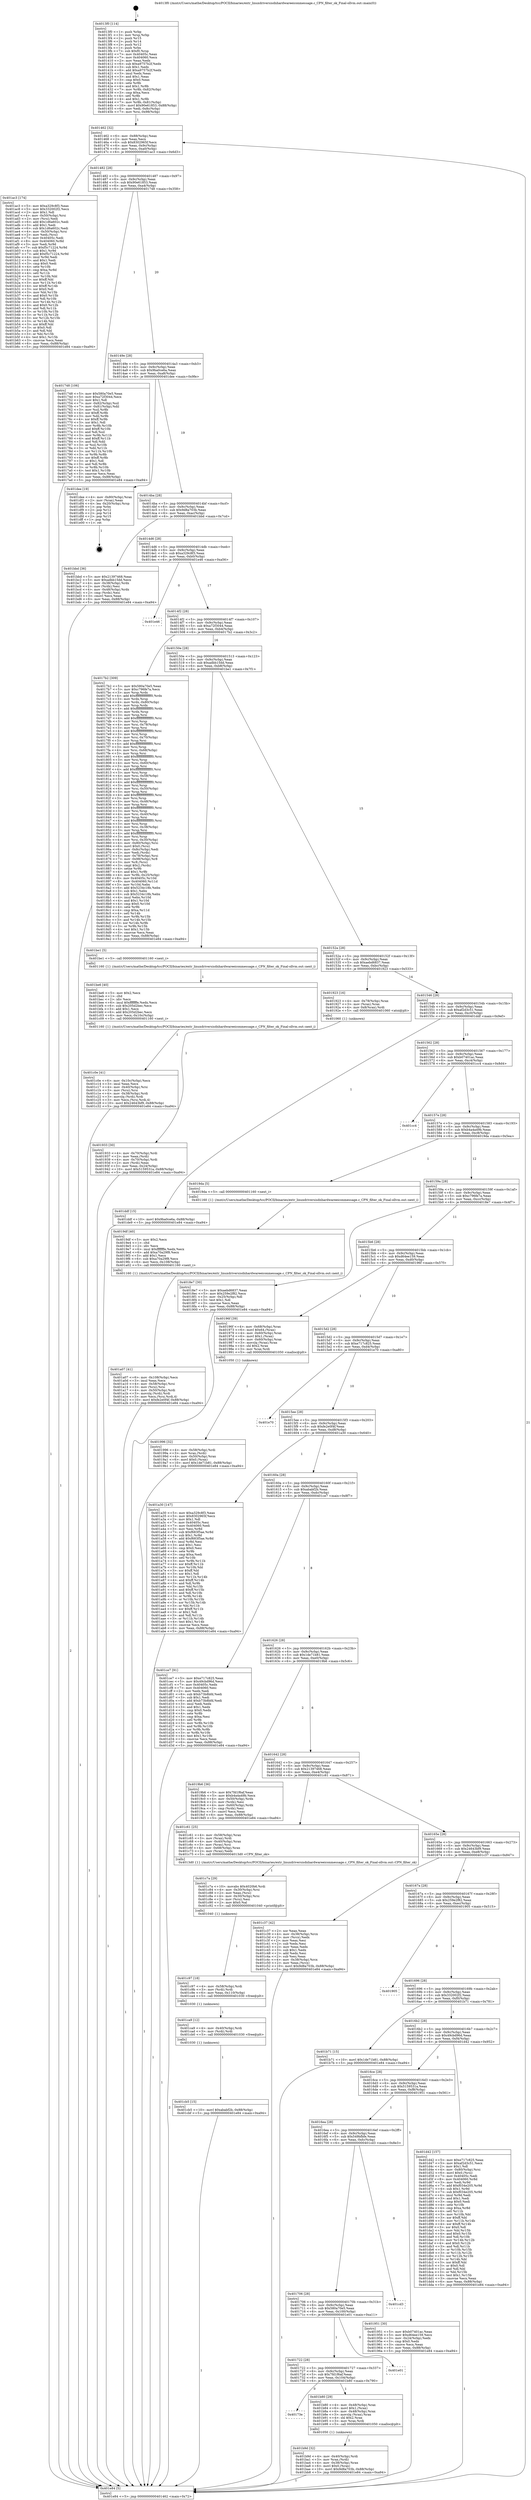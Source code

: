 digraph "0x4013f0" {
  label = "0x4013f0 (/mnt/c/Users/mathe/Desktop/tcc/POCII/binaries/extr_linuxdriversisdnhardwareeiconmessage.c_CPN_filter_ok_Final-ollvm.out::main(0))"
  labelloc = "t"
  node[shape=record]

  Entry [label="",width=0.3,height=0.3,shape=circle,fillcolor=black,style=filled]
  "0x401462" [label="{
     0x401462 [32]\l
     | [instrs]\l
     &nbsp;&nbsp;0x401462 \<+6\>: mov -0x88(%rbp),%eax\l
     &nbsp;&nbsp;0x401468 \<+2\>: mov %eax,%ecx\l
     &nbsp;&nbsp;0x40146a \<+6\>: sub $0x8302965f,%ecx\l
     &nbsp;&nbsp;0x401470 \<+6\>: mov %eax,-0x9c(%rbp)\l
     &nbsp;&nbsp;0x401476 \<+6\>: mov %ecx,-0xa0(%rbp)\l
     &nbsp;&nbsp;0x40147c \<+6\>: je 0000000000401ac3 \<main+0x6d3\>\l
  }"]
  "0x401ac3" [label="{
     0x401ac3 [174]\l
     | [instrs]\l
     &nbsp;&nbsp;0x401ac3 \<+5\>: mov $0xa329c8f3,%eax\l
     &nbsp;&nbsp;0x401ac8 \<+5\>: mov $0x332002f2,%ecx\l
     &nbsp;&nbsp;0x401acd \<+2\>: mov $0x1,%dl\l
     &nbsp;&nbsp;0x401acf \<+4\>: mov -0x50(%rbp),%rsi\l
     &nbsp;&nbsp;0x401ad3 \<+2\>: mov (%rsi),%edi\l
     &nbsp;&nbsp;0x401ad5 \<+6\>: add $0x1d6a602c,%edi\l
     &nbsp;&nbsp;0x401adb \<+3\>: add $0x1,%edi\l
     &nbsp;&nbsp;0x401ade \<+6\>: sub $0x1d6a602c,%edi\l
     &nbsp;&nbsp;0x401ae4 \<+4\>: mov -0x50(%rbp),%rsi\l
     &nbsp;&nbsp;0x401ae8 \<+2\>: mov %edi,(%rsi)\l
     &nbsp;&nbsp;0x401aea \<+7\>: mov 0x40405c,%edi\l
     &nbsp;&nbsp;0x401af1 \<+8\>: mov 0x404060,%r8d\l
     &nbsp;&nbsp;0x401af9 \<+3\>: mov %edi,%r9d\l
     &nbsp;&nbsp;0x401afc \<+7\>: sub $0xf5c71224,%r9d\l
     &nbsp;&nbsp;0x401b03 \<+4\>: sub $0x1,%r9d\l
     &nbsp;&nbsp;0x401b07 \<+7\>: add $0xf5c71224,%r9d\l
     &nbsp;&nbsp;0x401b0e \<+4\>: imul %r9d,%edi\l
     &nbsp;&nbsp;0x401b12 \<+3\>: and $0x1,%edi\l
     &nbsp;&nbsp;0x401b15 \<+3\>: cmp $0x0,%edi\l
     &nbsp;&nbsp;0x401b18 \<+4\>: sete %r10b\l
     &nbsp;&nbsp;0x401b1c \<+4\>: cmp $0xa,%r8d\l
     &nbsp;&nbsp;0x401b20 \<+4\>: setl %r11b\l
     &nbsp;&nbsp;0x401b24 \<+3\>: mov %r10b,%bl\l
     &nbsp;&nbsp;0x401b27 \<+3\>: xor $0xff,%bl\l
     &nbsp;&nbsp;0x401b2a \<+3\>: mov %r11b,%r14b\l
     &nbsp;&nbsp;0x401b2d \<+4\>: xor $0xff,%r14b\l
     &nbsp;&nbsp;0x401b31 \<+3\>: xor $0x0,%dl\l
     &nbsp;&nbsp;0x401b34 \<+3\>: mov %bl,%r15b\l
     &nbsp;&nbsp;0x401b37 \<+4\>: and $0x0,%r15b\l
     &nbsp;&nbsp;0x401b3b \<+3\>: and %dl,%r10b\l
     &nbsp;&nbsp;0x401b3e \<+3\>: mov %r14b,%r12b\l
     &nbsp;&nbsp;0x401b41 \<+4\>: and $0x0,%r12b\l
     &nbsp;&nbsp;0x401b45 \<+3\>: and %dl,%r11b\l
     &nbsp;&nbsp;0x401b48 \<+3\>: or %r10b,%r15b\l
     &nbsp;&nbsp;0x401b4b \<+3\>: or %r11b,%r12b\l
     &nbsp;&nbsp;0x401b4e \<+3\>: xor %r12b,%r15b\l
     &nbsp;&nbsp;0x401b51 \<+3\>: or %r14b,%bl\l
     &nbsp;&nbsp;0x401b54 \<+3\>: xor $0xff,%bl\l
     &nbsp;&nbsp;0x401b57 \<+3\>: or $0x0,%dl\l
     &nbsp;&nbsp;0x401b5a \<+2\>: and %dl,%bl\l
     &nbsp;&nbsp;0x401b5c \<+3\>: or %bl,%r15b\l
     &nbsp;&nbsp;0x401b5f \<+4\>: test $0x1,%r15b\l
     &nbsp;&nbsp;0x401b63 \<+3\>: cmovne %ecx,%eax\l
     &nbsp;&nbsp;0x401b66 \<+6\>: mov %eax,-0x88(%rbp)\l
     &nbsp;&nbsp;0x401b6c \<+5\>: jmp 0000000000401e84 \<main+0xa94\>\l
  }"]
  "0x401482" [label="{
     0x401482 [28]\l
     | [instrs]\l
     &nbsp;&nbsp;0x401482 \<+5\>: jmp 0000000000401487 \<main+0x97\>\l
     &nbsp;&nbsp;0x401487 \<+6\>: mov -0x9c(%rbp),%eax\l
     &nbsp;&nbsp;0x40148d \<+5\>: sub $0x90e61853,%eax\l
     &nbsp;&nbsp;0x401492 \<+6\>: mov %eax,-0xa4(%rbp)\l
     &nbsp;&nbsp;0x401498 \<+6\>: je 0000000000401748 \<main+0x358\>\l
  }"]
  Exit [label="",width=0.3,height=0.3,shape=circle,fillcolor=black,style=filled,peripheries=2]
  "0x401748" [label="{
     0x401748 [106]\l
     | [instrs]\l
     &nbsp;&nbsp;0x401748 \<+5\>: mov $0x580a70e5,%eax\l
     &nbsp;&nbsp;0x40174d \<+5\>: mov $0xa72f3044,%ecx\l
     &nbsp;&nbsp;0x401752 \<+2\>: mov $0x1,%dl\l
     &nbsp;&nbsp;0x401754 \<+7\>: mov -0x82(%rbp),%sil\l
     &nbsp;&nbsp;0x40175b \<+7\>: mov -0x81(%rbp),%dil\l
     &nbsp;&nbsp;0x401762 \<+3\>: mov %sil,%r8b\l
     &nbsp;&nbsp;0x401765 \<+4\>: xor $0xff,%r8b\l
     &nbsp;&nbsp;0x401769 \<+3\>: mov %dil,%r9b\l
     &nbsp;&nbsp;0x40176c \<+4\>: xor $0xff,%r9b\l
     &nbsp;&nbsp;0x401770 \<+3\>: xor $0x1,%dl\l
     &nbsp;&nbsp;0x401773 \<+3\>: mov %r8b,%r10b\l
     &nbsp;&nbsp;0x401776 \<+4\>: and $0xff,%r10b\l
     &nbsp;&nbsp;0x40177a \<+3\>: and %dl,%sil\l
     &nbsp;&nbsp;0x40177d \<+3\>: mov %r9b,%r11b\l
     &nbsp;&nbsp;0x401780 \<+4\>: and $0xff,%r11b\l
     &nbsp;&nbsp;0x401784 \<+3\>: and %dl,%dil\l
     &nbsp;&nbsp;0x401787 \<+3\>: or %sil,%r10b\l
     &nbsp;&nbsp;0x40178a \<+3\>: or %dil,%r11b\l
     &nbsp;&nbsp;0x40178d \<+3\>: xor %r11b,%r10b\l
     &nbsp;&nbsp;0x401790 \<+3\>: or %r9b,%r8b\l
     &nbsp;&nbsp;0x401793 \<+4\>: xor $0xff,%r8b\l
     &nbsp;&nbsp;0x401797 \<+3\>: or $0x1,%dl\l
     &nbsp;&nbsp;0x40179a \<+3\>: and %dl,%r8b\l
     &nbsp;&nbsp;0x40179d \<+3\>: or %r8b,%r10b\l
     &nbsp;&nbsp;0x4017a0 \<+4\>: test $0x1,%r10b\l
     &nbsp;&nbsp;0x4017a4 \<+3\>: cmovne %ecx,%eax\l
     &nbsp;&nbsp;0x4017a7 \<+6\>: mov %eax,-0x88(%rbp)\l
     &nbsp;&nbsp;0x4017ad \<+5\>: jmp 0000000000401e84 \<main+0xa94\>\l
  }"]
  "0x40149e" [label="{
     0x40149e [28]\l
     | [instrs]\l
     &nbsp;&nbsp;0x40149e \<+5\>: jmp 00000000004014a3 \<main+0xb3\>\l
     &nbsp;&nbsp;0x4014a3 \<+6\>: mov -0x9c(%rbp),%eax\l
     &nbsp;&nbsp;0x4014a9 \<+5\>: sub $0x9ba0ce6a,%eax\l
     &nbsp;&nbsp;0x4014ae \<+6\>: mov %eax,-0xa8(%rbp)\l
     &nbsp;&nbsp;0x4014b4 \<+6\>: je 0000000000401dee \<main+0x9fe\>\l
  }"]
  "0x401e84" [label="{
     0x401e84 [5]\l
     | [instrs]\l
     &nbsp;&nbsp;0x401e84 \<+5\>: jmp 0000000000401462 \<main+0x72\>\l
  }"]
  "0x4013f0" [label="{
     0x4013f0 [114]\l
     | [instrs]\l
     &nbsp;&nbsp;0x4013f0 \<+1\>: push %rbp\l
     &nbsp;&nbsp;0x4013f1 \<+3\>: mov %rsp,%rbp\l
     &nbsp;&nbsp;0x4013f4 \<+2\>: push %r15\l
     &nbsp;&nbsp;0x4013f6 \<+2\>: push %r14\l
     &nbsp;&nbsp;0x4013f8 \<+2\>: push %r12\l
     &nbsp;&nbsp;0x4013fa \<+1\>: push %rbx\l
     &nbsp;&nbsp;0x4013fb \<+7\>: sub $0xf0,%rsp\l
     &nbsp;&nbsp;0x401402 \<+7\>: mov 0x40405c,%eax\l
     &nbsp;&nbsp;0x401409 \<+7\>: mov 0x404060,%ecx\l
     &nbsp;&nbsp;0x401410 \<+2\>: mov %eax,%edx\l
     &nbsp;&nbsp;0x401412 \<+6\>: sub $0xa9757b2f,%edx\l
     &nbsp;&nbsp;0x401418 \<+3\>: sub $0x1,%edx\l
     &nbsp;&nbsp;0x40141b \<+6\>: add $0xa9757b2f,%edx\l
     &nbsp;&nbsp;0x401421 \<+3\>: imul %edx,%eax\l
     &nbsp;&nbsp;0x401424 \<+3\>: and $0x1,%eax\l
     &nbsp;&nbsp;0x401427 \<+3\>: cmp $0x0,%eax\l
     &nbsp;&nbsp;0x40142a \<+4\>: sete %r8b\l
     &nbsp;&nbsp;0x40142e \<+4\>: and $0x1,%r8b\l
     &nbsp;&nbsp;0x401432 \<+7\>: mov %r8b,-0x82(%rbp)\l
     &nbsp;&nbsp;0x401439 \<+3\>: cmp $0xa,%ecx\l
     &nbsp;&nbsp;0x40143c \<+4\>: setl %r8b\l
     &nbsp;&nbsp;0x401440 \<+4\>: and $0x1,%r8b\l
     &nbsp;&nbsp;0x401444 \<+7\>: mov %r8b,-0x81(%rbp)\l
     &nbsp;&nbsp;0x40144b \<+10\>: movl $0x90e61853,-0x88(%rbp)\l
     &nbsp;&nbsp;0x401455 \<+6\>: mov %edi,-0x8c(%rbp)\l
     &nbsp;&nbsp;0x40145b \<+7\>: mov %rsi,-0x98(%rbp)\l
  }"]
  "0x401cb5" [label="{
     0x401cb5 [15]\l
     | [instrs]\l
     &nbsp;&nbsp;0x401cb5 \<+10\>: movl $0xababf2b,-0x88(%rbp)\l
     &nbsp;&nbsp;0x401cbf \<+5\>: jmp 0000000000401e84 \<main+0xa94\>\l
  }"]
  "0x401dee" [label="{
     0x401dee [19]\l
     | [instrs]\l
     &nbsp;&nbsp;0x401dee \<+4\>: mov -0x80(%rbp),%rax\l
     &nbsp;&nbsp;0x401df2 \<+2\>: mov (%rax),%eax\l
     &nbsp;&nbsp;0x401df4 \<+4\>: lea -0x20(%rbp),%rsp\l
     &nbsp;&nbsp;0x401df8 \<+1\>: pop %rbx\l
     &nbsp;&nbsp;0x401df9 \<+2\>: pop %r12\l
     &nbsp;&nbsp;0x401dfb \<+2\>: pop %r14\l
     &nbsp;&nbsp;0x401dfd \<+2\>: pop %r15\l
     &nbsp;&nbsp;0x401dff \<+1\>: pop %rbp\l
     &nbsp;&nbsp;0x401e00 \<+1\>: ret\l
  }"]
  "0x4014ba" [label="{
     0x4014ba [28]\l
     | [instrs]\l
     &nbsp;&nbsp;0x4014ba \<+5\>: jmp 00000000004014bf \<main+0xcf\>\l
     &nbsp;&nbsp;0x4014bf \<+6\>: mov -0x9c(%rbp),%eax\l
     &nbsp;&nbsp;0x4014c5 \<+5\>: sub $0x9d8a703b,%eax\l
     &nbsp;&nbsp;0x4014ca \<+6\>: mov %eax,-0xac(%rbp)\l
     &nbsp;&nbsp;0x4014d0 \<+6\>: je 0000000000401bbd \<main+0x7cd\>\l
  }"]
  "0x401ca9" [label="{
     0x401ca9 [12]\l
     | [instrs]\l
     &nbsp;&nbsp;0x401ca9 \<+4\>: mov -0x40(%rbp),%rdi\l
     &nbsp;&nbsp;0x401cad \<+3\>: mov (%rdi),%rdi\l
     &nbsp;&nbsp;0x401cb0 \<+5\>: call 0000000000401030 \<free@plt\>\l
     | [calls]\l
     &nbsp;&nbsp;0x401030 \{1\} (unknown)\l
  }"]
  "0x401bbd" [label="{
     0x401bbd [36]\l
     | [instrs]\l
     &nbsp;&nbsp;0x401bbd \<+5\>: mov $0x21397468,%eax\l
     &nbsp;&nbsp;0x401bc2 \<+5\>: mov $0xadbb15dd,%ecx\l
     &nbsp;&nbsp;0x401bc7 \<+4\>: mov -0x38(%rbp),%rdx\l
     &nbsp;&nbsp;0x401bcb \<+2\>: mov (%rdx),%esi\l
     &nbsp;&nbsp;0x401bcd \<+4\>: mov -0x48(%rbp),%rdx\l
     &nbsp;&nbsp;0x401bd1 \<+2\>: cmp (%rdx),%esi\l
     &nbsp;&nbsp;0x401bd3 \<+3\>: cmovl %ecx,%eax\l
     &nbsp;&nbsp;0x401bd6 \<+6\>: mov %eax,-0x88(%rbp)\l
     &nbsp;&nbsp;0x401bdc \<+5\>: jmp 0000000000401e84 \<main+0xa94\>\l
  }"]
  "0x4014d6" [label="{
     0x4014d6 [28]\l
     | [instrs]\l
     &nbsp;&nbsp;0x4014d6 \<+5\>: jmp 00000000004014db \<main+0xeb\>\l
     &nbsp;&nbsp;0x4014db \<+6\>: mov -0x9c(%rbp),%eax\l
     &nbsp;&nbsp;0x4014e1 \<+5\>: sub $0xa329c8f3,%eax\l
     &nbsp;&nbsp;0x4014e6 \<+6\>: mov %eax,-0xb0(%rbp)\l
     &nbsp;&nbsp;0x4014ec \<+6\>: je 0000000000401e46 \<main+0xa56\>\l
  }"]
  "0x401c97" [label="{
     0x401c97 [18]\l
     | [instrs]\l
     &nbsp;&nbsp;0x401c97 \<+4\>: mov -0x58(%rbp),%rdi\l
     &nbsp;&nbsp;0x401c9b \<+3\>: mov (%rdi),%rdi\l
     &nbsp;&nbsp;0x401c9e \<+6\>: mov %eax,-0x110(%rbp)\l
     &nbsp;&nbsp;0x401ca4 \<+5\>: call 0000000000401030 \<free@plt\>\l
     | [calls]\l
     &nbsp;&nbsp;0x401030 \{1\} (unknown)\l
  }"]
  "0x401e46" [label="{
     0x401e46\l
  }", style=dashed]
  "0x4014f2" [label="{
     0x4014f2 [28]\l
     | [instrs]\l
     &nbsp;&nbsp;0x4014f2 \<+5\>: jmp 00000000004014f7 \<main+0x107\>\l
     &nbsp;&nbsp;0x4014f7 \<+6\>: mov -0x9c(%rbp),%eax\l
     &nbsp;&nbsp;0x4014fd \<+5\>: sub $0xa72f3044,%eax\l
     &nbsp;&nbsp;0x401502 \<+6\>: mov %eax,-0xb4(%rbp)\l
     &nbsp;&nbsp;0x401508 \<+6\>: je 00000000004017b2 \<main+0x3c2\>\l
  }"]
  "0x401c7a" [label="{
     0x401c7a [29]\l
     | [instrs]\l
     &nbsp;&nbsp;0x401c7a \<+10\>: movabs $0x4020b6,%rdi\l
     &nbsp;&nbsp;0x401c84 \<+4\>: mov -0x30(%rbp),%rsi\l
     &nbsp;&nbsp;0x401c88 \<+2\>: mov %eax,(%rsi)\l
     &nbsp;&nbsp;0x401c8a \<+4\>: mov -0x30(%rbp),%rsi\l
     &nbsp;&nbsp;0x401c8e \<+2\>: mov (%rsi),%esi\l
     &nbsp;&nbsp;0x401c90 \<+2\>: mov $0x0,%al\l
     &nbsp;&nbsp;0x401c92 \<+5\>: call 0000000000401040 \<printf@plt\>\l
     | [calls]\l
     &nbsp;&nbsp;0x401040 \{1\} (unknown)\l
  }"]
  "0x4017b2" [label="{
     0x4017b2 [309]\l
     | [instrs]\l
     &nbsp;&nbsp;0x4017b2 \<+5\>: mov $0x580a70e5,%eax\l
     &nbsp;&nbsp;0x4017b7 \<+5\>: mov $0xc796fe7a,%ecx\l
     &nbsp;&nbsp;0x4017bc \<+3\>: mov %rsp,%rdx\l
     &nbsp;&nbsp;0x4017bf \<+4\>: add $0xfffffffffffffff0,%rdx\l
     &nbsp;&nbsp;0x4017c3 \<+3\>: mov %rdx,%rsp\l
     &nbsp;&nbsp;0x4017c6 \<+4\>: mov %rdx,-0x80(%rbp)\l
     &nbsp;&nbsp;0x4017ca \<+3\>: mov %rsp,%rdx\l
     &nbsp;&nbsp;0x4017cd \<+4\>: add $0xfffffffffffffff0,%rdx\l
     &nbsp;&nbsp;0x4017d1 \<+3\>: mov %rdx,%rsp\l
     &nbsp;&nbsp;0x4017d4 \<+3\>: mov %rsp,%rsi\l
     &nbsp;&nbsp;0x4017d7 \<+4\>: add $0xfffffffffffffff0,%rsi\l
     &nbsp;&nbsp;0x4017db \<+3\>: mov %rsi,%rsp\l
     &nbsp;&nbsp;0x4017de \<+4\>: mov %rsi,-0x78(%rbp)\l
     &nbsp;&nbsp;0x4017e2 \<+3\>: mov %rsp,%rsi\l
     &nbsp;&nbsp;0x4017e5 \<+4\>: add $0xfffffffffffffff0,%rsi\l
     &nbsp;&nbsp;0x4017e9 \<+3\>: mov %rsi,%rsp\l
     &nbsp;&nbsp;0x4017ec \<+4\>: mov %rsi,-0x70(%rbp)\l
     &nbsp;&nbsp;0x4017f0 \<+3\>: mov %rsp,%rsi\l
     &nbsp;&nbsp;0x4017f3 \<+4\>: add $0xfffffffffffffff0,%rsi\l
     &nbsp;&nbsp;0x4017f7 \<+3\>: mov %rsi,%rsp\l
     &nbsp;&nbsp;0x4017fa \<+4\>: mov %rsi,-0x68(%rbp)\l
     &nbsp;&nbsp;0x4017fe \<+3\>: mov %rsp,%rsi\l
     &nbsp;&nbsp;0x401801 \<+4\>: add $0xfffffffffffffff0,%rsi\l
     &nbsp;&nbsp;0x401805 \<+3\>: mov %rsi,%rsp\l
     &nbsp;&nbsp;0x401808 \<+4\>: mov %rsi,-0x60(%rbp)\l
     &nbsp;&nbsp;0x40180c \<+3\>: mov %rsp,%rsi\l
     &nbsp;&nbsp;0x40180f \<+4\>: add $0xfffffffffffffff0,%rsi\l
     &nbsp;&nbsp;0x401813 \<+3\>: mov %rsi,%rsp\l
     &nbsp;&nbsp;0x401816 \<+4\>: mov %rsi,-0x58(%rbp)\l
     &nbsp;&nbsp;0x40181a \<+3\>: mov %rsp,%rsi\l
     &nbsp;&nbsp;0x40181d \<+4\>: add $0xfffffffffffffff0,%rsi\l
     &nbsp;&nbsp;0x401821 \<+3\>: mov %rsi,%rsp\l
     &nbsp;&nbsp;0x401824 \<+4\>: mov %rsi,-0x50(%rbp)\l
     &nbsp;&nbsp;0x401828 \<+3\>: mov %rsp,%rsi\l
     &nbsp;&nbsp;0x40182b \<+4\>: add $0xfffffffffffffff0,%rsi\l
     &nbsp;&nbsp;0x40182f \<+3\>: mov %rsi,%rsp\l
     &nbsp;&nbsp;0x401832 \<+4\>: mov %rsi,-0x48(%rbp)\l
     &nbsp;&nbsp;0x401836 \<+3\>: mov %rsp,%rsi\l
     &nbsp;&nbsp;0x401839 \<+4\>: add $0xfffffffffffffff0,%rsi\l
     &nbsp;&nbsp;0x40183d \<+3\>: mov %rsi,%rsp\l
     &nbsp;&nbsp;0x401840 \<+4\>: mov %rsi,-0x40(%rbp)\l
     &nbsp;&nbsp;0x401844 \<+3\>: mov %rsp,%rsi\l
     &nbsp;&nbsp;0x401847 \<+4\>: add $0xfffffffffffffff0,%rsi\l
     &nbsp;&nbsp;0x40184b \<+3\>: mov %rsi,%rsp\l
     &nbsp;&nbsp;0x40184e \<+4\>: mov %rsi,-0x38(%rbp)\l
     &nbsp;&nbsp;0x401852 \<+3\>: mov %rsp,%rsi\l
     &nbsp;&nbsp;0x401855 \<+4\>: add $0xfffffffffffffff0,%rsi\l
     &nbsp;&nbsp;0x401859 \<+3\>: mov %rsi,%rsp\l
     &nbsp;&nbsp;0x40185c \<+4\>: mov %rsi,-0x30(%rbp)\l
     &nbsp;&nbsp;0x401860 \<+4\>: mov -0x80(%rbp),%rsi\l
     &nbsp;&nbsp;0x401864 \<+6\>: movl $0x0,(%rsi)\l
     &nbsp;&nbsp;0x40186a \<+6\>: mov -0x8c(%rbp),%edi\l
     &nbsp;&nbsp;0x401870 \<+2\>: mov %edi,(%rdx)\l
     &nbsp;&nbsp;0x401872 \<+4\>: mov -0x78(%rbp),%rsi\l
     &nbsp;&nbsp;0x401876 \<+7\>: mov -0x98(%rbp),%r8\l
     &nbsp;&nbsp;0x40187d \<+3\>: mov %r8,(%rsi)\l
     &nbsp;&nbsp;0x401880 \<+3\>: cmpl $0x2,(%rdx)\l
     &nbsp;&nbsp;0x401883 \<+4\>: setne %r9b\l
     &nbsp;&nbsp;0x401887 \<+4\>: and $0x1,%r9b\l
     &nbsp;&nbsp;0x40188b \<+4\>: mov %r9b,-0x25(%rbp)\l
     &nbsp;&nbsp;0x40188f \<+8\>: mov 0x40405c,%r10d\l
     &nbsp;&nbsp;0x401897 \<+8\>: mov 0x404060,%r11d\l
     &nbsp;&nbsp;0x40189f \<+3\>: mov %r10d,%ebx\l
     &nbsp;&nbsp;0x4018a2 \<+6\>: add $0x5234c18b,%ebx\l
     &nbsp;&nbsp;0x4018a8 \<+3\>: sub $0x1,%ebx\l
     &nbsp;&nbsp;0x4018ab \<+6\>: sub $0x5234c18b,%ebx\l
     &nbsp;&nbsp;0x4018b1 \<+4\>: imul %ebx,%r10d\l
     &nbsp;&nbsp;0x4018b5 \<+4\>: and $0x1,%r10d\l
     &nbsp;&nbsp;0x4018b9 \<+4\>: cmp $0x0,%r10d\l
     &nbsp;&nbsp;0x4018bd \<+4\>: sete %r9b\l
     &nbsp;&nbsp;0x4018c1 \<+4\>: cmp $0xa,%r11d\l
     &nbsp;&nbsp;0x4018c5 \<+4\>: setl %r14b\l
     &nbsp;&nbsp;0x4018c9 \<+3\>: mov %r9b,%r15b\l
     &nbsp;&nbsp;0x4018cc \<+3\>: and %r14b,%r15b\l
     &nbsp;&nbsp;0x4018cf \<+3\>: xor %r14b,%r9b\l
     &nbsp;&nbsp;0x4018d2 \<+3\>: or %r9b,%r15b\l
     &nbsp;&nbsp;0x4018d5 \<+4\>: test $0x1,%r15b\l
     &nbsp;&nbsp;0x4018d9 \<+3\>: cmovne %ecx,%eax\l
     &nbsp;&nbsp;0x4018dc \<+6\>: mov %eax,-0x88(%rbp)\l
     &nbsp;&nbsp;0x4018e2 \<+5\>: jmp 0000000000401e84 \<main+0xa94\>\l
  }"]
  "0x40150e" [label="{
     0x40150e [28]\l
     | [instrs]\l
     &nbsp;&nbsp;0x40150e \<+5\>: jmp 0000000000401513 \<main+0x123\>\l
     &nbsp;&nbsp;0x401513 \<+6\>: mov -0x9c(%rbp),%eax\l
     &nbsp;&nbsp;0x401519 \<+5\>: sub $0xadbb15dd,%eax\l
     &nbsp;&nbsp;0x40151e \<+6\>: mov %eax,-0xb8(%rbp)\l
     &nbsp;&nbsp;0x401524 \<+6\>: je 0000000000401be1 \<main+0x7f1\>\l
  }"]
  "0x401c0e" [label="{
     0x401c0e [41]\l
     | [instrs]\l
     &nbsp;&nbsp;0x401c0e \<+6\>: mov -0x10c(%rbp),%ecx\l
     &nbsp;&nbsp;0x401c14 \<+3\>: imul %eax,%ecx\l
     &nbsp;&nbsp;0x401c17 \<+4\>: mov -0x40(%rbp),%rsi\l
     &nbsp;&nbsp;0x401c1b \<+3\>: mov (%rsi),%rsi\l
     &nbsp;&nbsp;0x401c1e \<+4\>: mov -0x38(%rbp),%rdi\l
     &nbsp;&nbsp;0x401c22 \<+3\>: movslq (%rdi),%rdi\l
     &nbsp;&nbsp;0x401c25 \<+3\>: mov %ecx,(%rsi,%rdi,4)\l
     &nbsp;&nbsp;0x401c28 \<+10\>: movl $0x24643bf9,-0x88(%rbp)\l
     &nbsp;&nbsp;0x401c32 \<+5\>: jmp 0000000000401e84 \<main+0xa94\>\l
  }"]
  "0x401be6" [label="{
     0x401be6 [40]\l
     | [instrs]\l
     &nbsp;&nbsp;0x401be6 \<+5\>: mov $0x2,%ecx\l
     &nbsp;&nbsp;0x401beb \<+1\>: cltd\l
     &nbsp;&nbsp;0x401bec \<+2\>: idiv %ecx\l
     &nbsp;&nbsp;0x401bee \<+6\>: imul $0xfffffffe,%edx,%ecx\l
     &nbsp;&nbsp;0x401bf4 \<+6\>: sub $0x205d2bec,%ecx\l
     &nbsp;&nbsp;0x401bfa \<+3\>: add $0x1,%ecx\l
     &nbsp;&nbsp;0x401bfd \<+6\>: add $0x205d2bec,%ecx\l
     &nbsp;&nbsp;0x401c03 \<+6\>: mov %ecx,-0x10c(%rbp)\l
     &nbsp;&nbsp;0x401c09 \<+5\>: call 0000000000401160 \<next_i\>\l
     | [calls]\l
     &nbsp;&nbsp;0x401160 \{1\} (/mnt/c/Users/mathe/Desktop/tcc/POCII/binaries/extr_linuxdriversisdnhardwareeiconmessage.c_CPN_filter_ok_Final-ollvm.out::next_i)\l
  }"]
  "0x401be1" [label="{
     0x401be1 [5]\l
     | [instrs]\l
     &nbsp;&nbsp;0x401be1 \<+5\>: call 0000000000401160 \<next_i\>\l
     | [calls]\l
     &nbsp;&nbsp;0x401160 \{1\} (/mnt/c/Users/mathe/Desktop/tcc/POCII/binaries/extr_linuxdriversisdnhardwareeiconmessage.c_CPN_filter_ok_Final-ollvm.out::next_i)\l
  }"]
  "0x40152a" [label="{
     0x40152a [28]\l
     | [instrs]\l
     &nbsp;&nbsp;0x40152a \<+5\>: jmp 000000000040152f \<main+0x13f\>\l
     &nbsp;&nbsp;0x40152f \<+6\>: mov -0x9c(%rbp),%eax\l
     &nbsp;&nbsp;0x401535 \<+5\>: sub $0xaebd6837,%eax\l
     &nbsp;&nbsp;0x40153a \<+6\>: mov %eax,-0xbc(%rbp)\l
     &nbsp;&nbsp;0x401540 \<+6\>: je 0000000000401923 \<main+0x533\>\l
  }"]
  "0x401b9d" [label="{
     0x401b9d [32]\l
     | [instrs]\l
     &nbsp;&nbsp;0x401b9d \<+4\>: mov -0x40(%rbp),%rdi\l
     &nbsp;&nbsp;0x401ba1 \<+3\>: mov %rax,(%rdi)\l
     &nbsp;&nbsp;0x401ba4 \<+4\>: mov -0x38(%rbp),%rax\l
     &nbsp;&nbsp;0x401ba8 \<+6\>: movl $0x0,(%rax)\l
     &nbsp;&nbsp;0x401bae \<+10\>: movl $0x9d8a703b,-0x88(%rbp)\l
     &nbsp;&nbsp;0x401bb8 \<+5\>: jmp 0000000000401e84 \<main+0xa94\>\l
  }"]
  "0x401923" [label="{
     0x401923 [16]\l
     | [instrs]\l
     &nbsp;&nbsp;0x401923 \<+4\>: mov -0x78(%rbp),%rax\l
     &nbsp;&nbsp;0x401927 \<+3\>: mov (%rax),%rax\l
     &nbsp;&nbsp;0x40192a \<+4\>: mov 0x8(%rax),%rdi\l
     &nbsp;&nbsp;0x40192e \<+5\>: call 0000000000401060 \<atoi@plt\>\l
     | [calls]\l
     &nbsp;&nbsp;0x401060 \{1\} (unknown)\l
  }"]
  "0x401546" [label="{
     0x401546 [28]\l
     | [instrs]\l
     &nbsp;&nbsp;0x401546 \<+5\>: jmp 000000000040154b \<main+0x15b\>\l
     &nbsp;&nbsp;0x40154b \<+6\>: mov -0x9c(%rbp),%eax\l
     &nbsp;&nbsp;0x401551 \<+5\>: sub $0xaf2d3c51,%eax\l
     &nbsp;&nbsp;0x401556 \<+6\>: mov %eax,-0xc0(%rbp)\l
     &nbsp;&nbsp;0x40155c \<+6\>: je 0000000000401ddf \<main+0x9ef\>\l
  }"]
  "0x40173e" [label="{
     0x40173e\l
  }", style=dashed]
  "0x401ddf" [label="{
     0x401ddf [15]\l
     | [instrs]\l
     &nbsp;&nbsp;0x401ddf \<+10\>: movl $0x9ba0ce6a,-0x88(%rbp)\l
     &nbsp;&nbsp;0x401de9 \<+5\>: jmp 0000000000401e84 \<main+0xa94\>\l
  }"]
  "0x401562" [label="{
     0x401562 [28]\l
     | [instrs]\l
     &nbsp;&nbsp;0x401562 \<+5\>: jmp 0000000000401567 \<main+0x177\>\l
     &nbsp;&nbsp;0x401567 \<+6\>: mov -0x9c(%rbp),%eax\l
     &nbsp;&nbsp;0x40156d \<+5\>: sub $0xb07401ac,%eax\l
     &nbsp;&nbsp;0x401572 \<+6\>: mov %eax,-0xc4(%rbp)\l
     &nbsp;&nbsp;0x401578 \<+6\>: je 0000000000401cc4 \<main+0x8d4\>\l
  }"]
  "0x401b80" [label="{
     0x401b80 [29]\l
     | [instrs]\l
     &nbsp;&nbsp;0x401b80 \<+4\>: mov -0x48(%rbp),%rax\l
     &nbsp;&nbsp;0x401b84 \<+6\>: movl $0x1,(%rax)\l
     &nbsp;&nbsp;0x401b8a \<+4\>: mov -0x48(%rbp),%rax\l
     &nbsp;&nbsp;0x401b8e \<+3\>: movslq (%rax),%rax\l
     &nbsp;&nbsp;0x401b91 \<+4\>: shl $0x2,%rax\l
     &nbsp;&nbsp;0x401b95 \<+3\>: mov %rax,%rdi\l
     &nbsp;&nbsp;0x401b98 \<+5\>: call 0000000000401050 \<malloc@plt\>\l
     | [calls]\l
     &nbsp;&nbsp;0x401050 \{1\} (unknown)\l
  }"]
  "0x401cc4" [label="{
     0x401cc4\l
  }", style=dashed]
  "0x40157e" [label="{
     0x40157e [28]\l
     | [instrs]\l
     &nbsp;&nbsp;0x40157e \<+5\>: jmp 0000000000401583 \<main+0x193\>\l
     &nbsp;&nbsp;0x401583 \<+6\>: mov -0x9c(%rbp),%eax\l
     &nbsp;&nbsp;0x401589 \<+5\>: sub $0xb4a4a49b,%eax\l
     &nbsp;&nbsp;0x40158e \<+6\>: mov %eax,-0xc8(%rbp)\l
     &nbsp;&nbsp;0x401594 \<+6\>: je 00000000004019da \<main+0x5ea\>\l
  }"]
  "0x401722" [label="{
     0x401722 [28]\l
     | [instrs]\l
     &nbsp;&nbsp;0x401722 \<+5\>: jmp 0000000000401727 \<main+0x337\>\l
     &nbsp;&nbsp;0x401727 \<+6\>: mov -0x9c(%rbp),%eax\l
     &nbsp;&nbsp;0x40172d \<+5\>: sub $0x7fd1f6af,%eax\l
     &nbsp;&nbsp;0x401732 \<+6\>: mov %eax,-0x104(%rbp)\l
     &nbsp;&nbsp;0x401738 \<+6\>: je 0000000000401b80 \<main+0x790\>\l
  }"]
  "0x4019da" [label="{
     0x4019da [5]\l
     | [instrs]\l
     &nbsp;&nbsp;0x4019da \<+5\>: call 0000000000401160 \<next_i\>\l
     | [calls]\l
     &nbsp;&nbsp;0x401160 \{1\} (/mnt/c/Users/mathe/Desktop/tcc/POCII/binaries/extr_linuxdriversisdnhardwareeiconmessage.c_CPN_filter_ok_Final-ollvm.out::next_i)\l
  }"]
  "0x40159a" [label="{
     0x40159a [28]\l
     | [instrs]\l
     &nbsp;&nbsp;0x40159a \<+5\>: jmp 000000000040159f \<main+0x1af\>\l
     &nbsp;&nbsp;0x40159f \<+6\>: mov -0x9c(%rbp),%eax\l
     &nbsp;&nbsp;0x4015a5 \<+5\>: sub $0xc796fe7a,%eax\l
     &nbsp;&nbsp;0x4015aa \<+6\>: mov %eax,-0xcc(%rbp)\l
     &nbsp;&nbsp;0x4015b0 \<+6\>: je 00000000004018e7 \<main+0x4f7\>\l
  }"]
  "0x401e01" [label="{
     0x401e01\l
  }", style=dashed]
  "0x4018e7" [label="{
     0x4018e7 [30]\l
     | [instrs]\l
     &nbsp;&nbsp;0x4018e7 \<+5\>: mov $0xaebd6837,%eax\l
     &nbsp;&nbsp;0x4018ec \<+5\>: mov $0x259e2f82,%ecx\l
     &nbsp;&nbsp;0x4018f1 \<+3\>: mov -0x25(%rbp),%dl\l
     &nbsp;&nbsp;0x4018f4 \<+3\>: test $0x1,%dl\l
     &nbsp;&nbsp;0x4018f7 \<+3\>: cmovne %ecx,%eax\l
     &nbsp;&nbsp;0x4018fa \<+6\>: mov %eax,-0x88(%rbp)\l
     &nbsp;&nbsp;0x401900 \<+5\>: jmp 0000000000401e84 \<main+0xa94\>\l
  }"]
  "0x4015b6" [label="{
     0x4015b6 [28]\l
     | [instrs]\l
     &nbsp;&nbsp;0x4015b6 \<+5\>: jmp 00000000004015bb \<main+0x1cb\>\l
     &nbsp;&nbsp;0x4015bb \<+6\>: mov -0x9c(%rbp),%eax\l
     &nbsp;&nbsp;0x4015c1 \<+5\>: sub $0xd64ee159,%eax\l
     &nbsp;&nbsp;0x4015c6 \<+6\>: mov %eax,-0xd0(%rbp)\l
     &nbsp;&nbsp;0x4015cc \<+6\>: je 000000000040196f \<main+0x57f\>\l
  }"]
  "0x401933" [label="{
     0x401933 [30]\l
     | [instrs]\l
     &nbsp;&nbsp;0x401933 \<+4\>: mov -0x70(%rbp),%rdi\l
     &nbsp;&nbsp;0x401937 \<+2\>: mov %eax,(%rdi)\l
     &nbsp;&nbsp;0x401939 \<+4\>: mov -0x70(%rbp),%rdi\l
     &nbsp;&nbsp;0x40193d \<+2\>: mov (%rdi),%eax\l
     &nbsp;&nbsp;0x40193f \<+3\>: mov %eax,-0x24(%rbp)\l
     &nbsp;&nbsp;0x401942 \<+10\>: movl $0x5159531a,-0x88(%rbp)\l
     &nbsp;&nbsp;0x40194c \<+5\>: jmp 0000000000401e84 \<main+0xa94\>\l
  }"]
  "0x401706" [label="{
     0x401706 [28]\l
     | [instrs]\l
     &nbsp;&nbsp;0x401706 \<+5\>: jmp 000000000040170b \<main+0x31b\>\l
     &nbsp;&nbsp;0x40170b \<+6\>: mov -0x9c(%rbp),%eax\l
     &nbsp;&nbsp;0x401711 \<+5\>: sub $0x580a70e5,%eax\l
     &nbsp;&nbsp;0x401716 \<+6\>: mov %eax,-0x100(%rbp)\l
     &nbsp;&nbsp;0x40171c \<+6\>: je 0000000000401e01 \<main+0xa11\>\l
  }"]
  "0x40196f" [label="{
     0x40196f [39]\l
     | [instrs]\l
     &nbsp;&nbsp;0x40196f \<+4\>: mov -0x68(%rbp),%rax\l
     &nbsp;&nbsp;0x401973 \<+6\>: movl $0x64,(%rax)\l
     &nbsp;&nbsp;0x401979 \<+4\>: mov -0x60(%rbp),%rax\l
     &nbsp;&nbsp;0x40197d \<+6\>: movl $0x1,(%rax)\l
     &nbsp;&nbsp;0x401983 \<+4\>: mov -0x60(%rbp),%rax\l
     &nbsp;&nbsp;0x401987 \<+3\>: movslq (%rax),%rax\l
     &nbsp;&nbsp;0x40198a \<+4\>: shl $0x2,%rax\l
     &nbsp;&nbsp;0x40198e \<+3\>: mov %rax,%rdi\l
     &nbsp;&nbsp;0x401991 \<+5\>: call 0000000000401050 \<malloc@plt\>\l
     | [calls]\l
     &nbsp;&nbsp;0x401050 \{1\} (unknown)\l
  }"]
  "0x4015d2" [label="{
     0x4015d2 [28]\l
     | [instrs]\l
     &nbsp;&nbsp;0x4015d2 \<+5\>: jmp 00000000004015d7 \<main+0x1e7\>\l
     &nbsp;&nbsp;0x4015d7 \<+6\>: mov -0x9c(%rbp),%eax\l
     &nbsp;&nbsp;0x4015dd \<+5\>: sub $0xe717c825,%eax\l
     &nbsp;&nbsp;0x4015e2 \<+6\>: mov %eax,-0xd4(%rbp)\l
     &nbsp;&nbsp;0x4015e8 \<+6\>: je 0000000000401e70 \<main+0xa80\>\l
  }"]
  "0x401cd3" [label="{
     0x401cd3\l
  }", style=dashed]
  "0x401e70" [label="{
     0x401e70\l
  }", style=dashed]
  "0x4015ee" [label="{
     0x4015ee [28]\l
     | [instrs]\l
     &nbsp;&nbsp;0x4015ee \<+5\>: jmp 00000000004015f3 \<main+0x203\>\l
     &nbsp;&nbsp;0x4015f3 \<+6\>: mov -0x9c(%rbp),%eax\l
     &nbsp;&nbsp;0x4015f9 \<+5\>: sub $0xfe2e0f4f,%eax\l
     &nbsp;&nbsp;0x4015fe \<+6\>: mov %eax,-0xd8(%rbp)\l
     &nbsp;&nbsp;0x401604 \<+6\>: je 0000000000401a30 \<main+0x640\>\l
  }"]
  "0x401a07" [label="{
     0x401a07 [41]\l
     | [instrs]\l
     &nbsp;&nbsp;0x401a07 \<+6\>: mov -0x108(%rbp),%ecx\l
     &nbsp;&nbsp;0x401a0d \<+3\>: imul %eax,%ecx\l
     &nbsp;&nbsp;0x401a10 \<+4\>: mov -0x58(%rbp),%rsi\l
     &nbsp;&nbsp;0x401a14 \<+3\>: mov (%rsi),%rsi\l
     &nbsp;&nbsp;0x401a17 \<+4\>: mov -0x50(%rbp),%rdi\l
     &nbsp;&nbsp;0x401a1b \<+3\>: movslq (%rdi),%rdi\l
     &nbsp;&nbsp;0x401a1e \<+3\>: mov %ecx,(%rsi,%rdi,4)\l
     &nbsp;&nbsp;0x401a21 \<+10\>: movl $0xfe2e0f4f,-0x88(%rbp)\l
     &nbsp;&nbsp;0x401a2b \<+5\>: jmp 0000000000401e84 \<main+0xa94\>\l
  }"]
  "0x401a30" [label="{
     0x401a30 [147]\l
     | [instrs]\l
     &nbsp;&nbsp;0x401a30 \<+5\>: mov $0xa329c8f3,%eax\l
     &nbsp;&nbsp;0x401a35 \<+5\>: mov $0x8302965f,%ecx\l
     &nbsp;&nbsp;0x401a3a \<+2\>: mov $0x1,%dl\l
     &nbsp;&nbsp;0x401a3c \<+7\>: mov 0x40405c,%esi\l
     &nbsp;&nbsp;0x401a43 \<+7\>: mov 0x404060,%edi\l
     &nbsp;&nbsp;0x401a4a \<+3\>: mov %esi,%r8d\l
     &nbsp;&nbsp;0x401a4d \<+7\>: sub $0xf683f5ae,%r8d\l
     &nbsp;&nbsp;0x401a54 \<+4\>: sub $0x1,%r8d\l
     &nbsp;&nbsp;0x401a58 \<+7\>: add $0xf683f5ae,%r8d\l
     &nbsp;&nbsp;0x401a5f \<+4\>: imul %r8d,%esi\l
     &nbsp;&nbsp;0x401a63 \<+3\>: and $0x1,%esi\l
     &nbsp;&nbsp;0x401a66 \<+3\>: cmp $0x0,%esi\l
     &nbsp;&nbsp;0x401a69 \<+4\>: sete %r9b\l
     &nbsp;&nbsp;0x401a6d \<+3\>: cmp $0xa,%edi\l
     &nbsp;&nbsp;0x401a70 \<+4\>: setl %r10b\l
     &nbsp;&nbsp;0x401a74 \<+3\>: mov %r9b,%r11b\l
     &nbsp;&nbsp;0x401a77 \<+4\>: xor $0xff,%r11b\l
     &nbsp;&nbsp;0x401a7b \<+3\>: mov %r10b,%bl\l
     &nbsp;&nbsp;0x401a7e \<+3\>: xor $0xff,%bl\l
     &nbsp;&nbsp;0x401a81 \<+3\>: xor $0x1,%dl\l
     &nbsp;&nbsp;0x401a84 \<+3\>: mov %r11b,%r14b\l
     &nbsp;&nbsp;0x401a87 \<+4\>: and $0xff,%r14b\l
     &nbsp;&nbsp;0x401a8b \<+3\>: and %dl,%r9b\l
     &nbsp;&nbsp;0x401a8e \<+3\>: mov %bl,%r15b\l
     &nbsp;&nbsp;0x401a91 \<+4\>: and $0xff,%r15b\l
     &nbsp;&nbsp;0x401a95 \<+3\>: and %dl,%r10b\l
     &nbsp;&nbsp;0x401a98 \<+3\>: or %r9b,%r14b\l
     &nbsp;&nbsp;0x401a9b \<+3\>: or %r10b,%r15b\l
     &nbsp;&nbsp;0x401a9e \<+3\>: xor %r15b,%r14b\l
     &nbsp;&nbsp;0x401aa1 \<+3\>: or %bl,%r11b\l
     &nbsp;&nbsp;0x401aa4 \<+4\>: xor $0xff,%r11b\l
     &nbsp;&nbsp;0x401aa8 \<+3\>: or $0x1,%dl\l
     &nbsp;&nbsp;0x401aab \<+3\>: and %dl,%r11b\l
     &nbsp;&nbsp;0x401aae \<+3\>: or %r11b,%r14b\l
     &nbsp;&nbsp;0x401ab1 \<+4\>: test $0x1,%r14b\l
     &nbsp;&nbsp;0x401ab5 \<+3\>: cmovne %ecx,%eax\l
     &nbsp;&nbsp;0x401ab8 \<+6\>: mov %eax,-0x88(%rbp)\l
     &nbsp;&nbsp;0x401abe \<+5\>: jmp 0000000000401e84 \<main+0xa94\>\l
  }"]
  "0x40160a" [label="{
     0x40160a [28]\l
     | [instrs]\l
     &nbsp;&nbsp;0x40160a \<+5\>: jmp 000000000040160f \<main+0x21f\>\l
     &nbsp;&nbsp;0x40160f \<+6\>: mov -0x9c(%rbp),%eax\l
     &nbsp;&nbsp;0x401615 \<+5\>: sub $0xababf2b,%eax\l
     &nbsp;&nbsp;0x40161a \<+6\>: mov %eax,-0xdc(%rbp)\l
     &nbsp;&nbsp;0x401620 \<+6\>: je 0000000000401ce7 \<main+0x8f7\>\l
  }"]
  "0x4019df" [label="{
     0x4019df [40]\l
     | [instrs]\l
     &nbsp;&nbsp;0x4019df \<+5\>: mov $0x2,%ecx\l
     &nbsp;&nbsp;0x4019e4 \<+1\>: cltd\l
     &nbsp;&nbsp;0x4019e5 \<+2\>: idiv %ecx\l
     &nbsp;&nbsp;0x4019e7 \<+6\>: imul $0xfffffffe,%edx,%ecx\l
     &nbsp;&nbsp;0x4019ed \<+6\>: add $0xa70a29f8,%ecx\l
     &nbsp;&nbsp;0x4019f3 \<+3\>: add $0x1,%ecx\l
     &nbsp;&nbsp;0x4019f6 \<+6\>: sub $0xa70a29f8,%ecx\l
     &nbsp;&nbsp;0x4019fc \<+6\>: mov %ecx,-0x108(%rbp)\l
     &nbsp;&nbsp;0x401a02 \<+5\>: call 0000000000401160 \<next_i\>\l
     | [calls]\l
     &nbsp;&nbsp;0x401160 \{1\} (/mnt/c/Users/mathe/Desktop/tcc/POCII/binaries/extr_linuxdriversisdnhardwareeiconmessage.c_CPN_filter_ok_Final-ollvm.out::next_i)\l
  }"]
  "0x401ce7" [label="{
     0x401ce7 [91]\l
     | [instrs]\l
     &nbsp;&nbsp;0x401ce7 \<+5\>: mov $0xe717c825,%eax\l
     &nbsp;&nbsp;0x401cec \<+5\>: mov $0x49cbd96d,%ecx\l
     &nbsp;&nbsp;0x401cf1 \<+7\>: mov 0x40405c,%edx\l
     &nbsp;&nbsp;0x401cf8 \<+7\>: mov 0x404060,%esi\l
     &nbsp;&nbsp;0x401cff \<+2\>: mov %edx,%edi\l
     &nbsp;&nbsp;0x401d01 \<+6\>: sub $0xb73b8bfd,%edi\l
     &nbsp;&nbsp;0x401d07 \<+3\>: sub $0x1,%edi\l
     &nbsp;&nbsp;0x401d0a \<+6\>: add $0xb73b8bfd,%edi\l
     &nbsp;&nbsp;0x401d10 \<+3\>: imul %edi,%edx\l
     &nbsp;&nbsp;0x401d13 \<+3\>: and $0x1,%edx\l
     &nbsp;&nbsp;0x401d16 \<+3\>: cmp $0x0,%edx\l
     &nbsp;&nbsp;0x401d19 \<+4\>: sete %r8b\l
     &nbsp;&nbsp;0x401d1d \<+3\>: cmp $0xa,%esi\l
     &nbsp;&nbsp;0x401d20 \<+4\>: setl %r9b\l
     &nbsp;&nbsp;0x401d24 \<+3\>: mov %r8b,%r10b\l
     &nbsp;&nbsp;0x401d27 \<+3\>: and %r9b,%r10b\l
     &nbsp;&nbsp;0x401d2a \<+3\>: xor %r9b,%r8b\l
     &nbsp;&nbsp;0x401d2d \<+3\>: or %r8b,%r10b\l
     &nbsp;&nbsp;0x401d30 \<+4\>: test $0x1,%r10b\l
     &nbsp;&nbsp;0x401d34 \<+3\>: cmovne %ecx,%eax\l
     &nbsp;&nbsp;0x401d37 \<+6\>: mov %eax,-0x88(%rbp)\l
     &nbsp;&nbsp;0x401d3d \<+5\>: jmp 0000000000401e84 \<main+0xa94\>\l
  }"]
  "0x401626" [label="{
     0x401626 [28]\l
     | [instrs]\l
     &nbsp;&nbsp;0x401626 \<+5\>: jmp 000000000040162b \<main+0x23b\>\l
     &nbsp;&nbsp;0x40162b \<+6\>: mov -0x9c(%rbp),%eax\l
     &nbsp;&nbsp;0x401631 \<+5\>: sub $0x1de71b81,%eax\l
     &nbsp;&nbsp;0x401636 \<+6\>: mov %eax,-0xe0(%rbp)\l
     &nbsp;&nbsp;0x40163c \<+6\>: je 00000000004019b6 \<main+0x5c6\>\l
  }"]
  "0x401996" [label="{
     0x401996 [32]\l
     | [instrs]\l
     &nbsp;&nbsp;0x401996 \<+4\>: mov -0x58(%rbp),%rdi\l
     &nbsp;&nbsp;0x40199a \<+3\>: mov %rax,(%rdi)\l
     &nbsp;&nbsp;0x40199d \<+4\>: mov -0x50(%rbp),%rax\l
     &nbsp;&nbsp;0x4019a1 \<+6\>: movl $0x0,(%rax)\l
     &nbsp;&nbsp;0x4019a7 \<+10\>: movl $0x1de71b81,-0x88(%rbp)\l
     &nbsp;&nbsp;0x4019b1 \<+5\>: jmp 0000000000401e84 \<main+0xa94\>\l
  }"]
  "0x4019b6" [label="{
     0x4019b6 [36]\l
     | [instrs]\l
     &nbsp;&nbsp;0x4019b6 \<+5\>: mov $0x7fd1f6af,%eax\l
     &nbsp;&nbsp;0x4019bb \<+5\>: mov $0xb4a4a49b,%ecx\l
     &nbsp;&nbsp;0x4019c0 \<+4\>: mov -0x50(%rbp),%rdx\l
     &nbsp;&nbsp;0x4019c4 \<+2\>: mov (%rdx),%esi\l
     &nbsp;&nbsp;0x4019c6 \<+4\>: mov -0x60(%rbp),%rdx\l
     &nbsp;&nbsp;0x4019ca \<+2\>: cmp (%rdx),%esi\l
     &nbsp;&nbsp;0x4019cc \<+3\>: cmovl %ecx,%eax\l
     &nbsp;&nbsp;0x4019cf \<+6\>: mov %eax,-0x88(%rbp)\l
     &nbsp;&nbsp;0x4019d5 \<+5\>: jmp 0000000000401e84 \<main+0xa94\>\l
  }"]
  "0x401642" [label="{
     0x401642 [28]\l
     | [instrs]\l
     &nbsp;&nbsp;0x401642 \<+5\>: jmp 0000000000401647 \<main+0x257\>\l
     &nbsp;&nbsp;0x401647 \<+6\>: mov -0x9c(%rbp),%eax\l
     &nbsp;&nbsp;0x40164d \<+5\>: sub $0x21397468,%eax\l
     &nbsp;&nbsp;0x401652 \<+6\>: mov %eax,-0xe4(%rbp)\l
     &nbsp;&nbsp;0x401658 \<+6\>: je 0000000000401c61 \<main+0x871\>\l
  }"]
  "0x4016ea" [label="{
     0x4016ea [28]\l
     | [instrs]\l
     &nbsp;&nbsp;0x4016ea \<+5\>: jmp 00000000004016ef \<main+0x2ff\>\l
     &nbsp;&nbsp;0x4016ef \<+6\>: mov -0x9c(%rbp),%eax\l
     &nbsp;&nbsp;0x4016f5 \<+5\>: sub $0x549bfbfe,%eax\l
     &nbsp;&nbsp;0x4016fa \<+6\>: mov %eax,-0xfc(%rbp)\l
     &nbsp;&nbsp;0x401700 \<+6\>: je 0000000000401cd3 \<main+0x8e3\>\l
  }"]
  "0x401c61" [label="{
     0x401c61 [25]\l
     | [instrs]\l
     &nbsp;&nbsp;0x401c61 \<+4\>: mov -0x58(%rbp),%rax\l
     &nbsp;&nbsp;0x401c65 \<+3\>: mov (%rax),%rdi\l
     &nbsp;&nbsp;0x401c68 \<+4\>: mov -0x40(%rbp),%rax\l
     &nbsp;&nbsp;0x401c6c \<+3\>: mov (%rax),%rsi\l
     &nbsp;&nbsp;0x401c6f \<+4\>: mov -0x68(%rbp),%rax\l
     &nbsp;&nbsp;0x401c73 \<+2\>: mov (%rax),%edx\l
     &nbsp;&nbsp;0x401c75 \<+5\>: call 00000000004013d0 \<CPN_filter_ok\>\l
     | [calls]\l
     &nbsp;&nbsp;0x4013d0 \{1\} (/mnt/c/Users/mathe/Desktop/tcc/POCII/binaries/extr_linuxdriversisdnhardwareeiconmessage.c_CPN_filter_ok_Final-ollvm.out::CPN_filter_ok)\l
  }"]
  "0x40165e" [label="{
     0x40165e [28]\l
     | [instrs]\l
     &nbsp;&nbsp;0x40165e \<+5\>: jmp 0000000000401663 \<main+0x273\>\l
     &nbsp;&nbsp;0x401663 \<+6\>: mov -0x9c(%rbp),%eax\l
     &nbsp;&nbsp;0x401669 \<+5\>: sub $0x24643bf9,%eax\l
     &nbsp;&nbsp;0x40166e \<+6\>: mov %eax,-0xe8(%rbp)\l
     &nbsp;&nbsp;0x401674 \<+6\>: je 0000000000401c37 \<main+0x847\>\l
  }"]
  "0x401951" [label="{
     0x401951 [30]\l
     | [instrs]\l
     &nbsp;&nbsp;0x401951 \<+5\>: mov $0xb07401ac,%eax\l
     &nbsp;&nbsp;0x401956 \<+5\>: mov $0xd64ee159,%ecx\l
     &nbsp;&nbsp;0x40195b \<+3\>: mov -0x24(%rbp),%edx\l
     &nbsp;&nbsp;0x40195e \<+3\>: cmp $0x0,%edx\l
     &nbsp;&nbsp;0x401961 \<+3\>: cmove %ecx,%eax\l
     &nbsp;&nbsp;0x401964 \<+6\>: mov %eax,-0x88(%rbp)\l
     &nbsp;&nbsp;0x40196a \<+5\>: jmp 0000000000401e84 \<main+0xa94\>\l
  }"]
  "0x401c37" [label="{
     0x401c37 [42]\l
     | [instrs]\l
     &nbsp;&nbsp;0x401c37 \<+2\>: xor %eax,%eax\l
     &nbsp;&nbsp;0x401c39 \<+4\>: mov -0x38(%rbp),%rcx\l
     &nbsp;&nbsp;0x401c3d \<+2\>: mov (%rcx),%edx\l
     &nbsp;&nbsp;0x401c3f \<+2\>: mov %eax,%esi\l
     &nbsp;&nbsp;0x401c41 \<+2\>: sub %edx,%esi\l
     &nbsp;&nbsp;0x401c43 \<+2\>: mov %eax,%edx\l
     &nbsp;&nbsp;0x401c45 \<+3\>: sub $0x1,%edx\l
     &nbsp;&nbsp;0x401c48 \<+2\>: add %edx,%esi\l
     &nbsp;&nbsp;0x401c4a \<+2\>: sub %esi,%eax\l
     &nbsp;&nbsp;0x401c4c \<+4\>: mov -0x38(%rbp),%rcx\l
     &nbsp;&nbsp;0x401c50 \<+2\>: mov %eax,(%rcx)\l
     &nbsp;&nbsp;0x401c52 \<+10\>: movl $0x9d8a703b,-0x88(%rbp)\l
     &nbsp;&nbsp;0x401c5c \<+5\>: jmp 0000000000401e84 \<main+0xa94\>\l
  }"]
  "0x40167a" [label="{
     0x40167a [28]\l
     | [instrs]\l
     &nbsp;&nbsp;0x40167a \<+5\>: jmp 000000000040167f \<main+0x28f\>\l
     &nbsp;&nbsp;0x40167f \<+6\>: mov -0x9c(%rbp),%eax\l
     &nbsp;&nbsp;0x401685 \<+5\>: sub $0x259e2f82,%eax\l
     &nbsp;&nbsp;0x40168a \<+6\>: mov %eax,-0xec(%rbp)\l
     &nbsp;&nbsp;0x401690 \<+6\>: je 0000000000401905 \<main+0x515\>\l
  }"]
  "0x4016ce" [label="{
     0x4016ce [28]\l
     | [instrs]\l
     &nbsp;&nbsp;0x4016ce \<+5\>: jmp 00000000004016d3 \<main+0x2e3\>\l
     &nbsp;&nbsp;0x4016d3 \<+6\>: mov -0x9c(%rbp),%eax\l
     &nbsp;&nbsp;0x4016d9 \<+5\>: sub $0x5159531a,%eax\l
     &nbsp;&nbsp;0x4016de \<+6\>: mov %eax,-0xf8(%rbp)\l
     &nbsp;&nbsp;0x4016e4 \<+6\>: je 0000000000401951 \<main+0x561\>\l
  }"]
  "0x401905" [label="{
     0x401905\l
  }", style=dashed]
  "0x401696" [label="{
     0x401696 [28]\l
     | [instrs]\l
     &nbsp;&nbsp;0x401696 \<+5\>: jmp 000000000040169b \<main+0x2ab\>\l
     &nbsp;&nbsp;0x40169b \<+6\>: mov -0x9c(%rbp),%eax\l
     &nbsp;&nbsp;0x4016a1 \<+5\>: sub $0x332002f2,%eax\l
     &nbsp;&nbsp;0x4016a6 \<+6\>: mov %eax,-0xf0(%rbp)\l
     &nbsp;&nbsp;0x4016ac \<+6\>: je 0000000000401b71 \<main+0x781\>\l
  }"]
  "0x401d42" [label="{
     0x401d42 [157]\l
     | [instrs]\l
     &nbsp;&nbsp;0x401d42 \<+5\>: mov $0xe717c825,%eax\l
     &nbsp;&nbsp;0x401d47 \<+5\>: mov $0xaf2d3c51,%ecx\l
     &nbsp;&nbsp;0x401d4c \<+2\>: mov $0x1,%dl\l
     &nbsp;&nbsp;0x401d4e \<+4\>: mov -0x80(%rbp),%rsi\l
     &nbsp;&nbsp;0x401d52 \<+6\>: movl $0x0,(%rsi)\l
     &nbsp;&nbsp;0x401d58 \<+7\>: mov 0x40405c,%edi\l
     &nbsp;&nbsp;0x401d5f \<+8\>: mov 0x404060,%r8d\l
     &nbsp;&nbsp;0x401d67 \<+3\>: mov %edi,%r9d\l
     &nbsp;&nbsp;0x401d6a \<+7\>: add $0xf034e205,%r9d\l
     &nbsp;&nbsp;0x401d71 \<+4\>: sub $0x1,%r9d\l
     &nbsp;&nbsp;0x401d75 \<+7\>: sub $0xf034e205,%r9d\l
     &nbsp;&nbsp;0x401d7c \<+4\>: imul %r9d,%edi\l
     &nbsp;&nbsp;0x401d80 \<+3\>: and $0x1,%edi\l
     &nbsp;&nbsp;0x401d83 \<+3\>: cmp $0x0,%edi\l
     &nbsp;&nbsp;0x401d86 \<+4\>: sete %r10b\l
     &nbsp;&nbsp;0x401d8a \<+4\>: cmp $0xa,%r8d\l
     &nbsp;&nbsp;0x401d8e \<+4\>: setl %r11b\l
     &nbsp;&nbsp;0x401d92 \<+3\>: mov %r10b,%bl\l
     &nbsp;&nbsp;0x401d95 \<+3\>: xor $0xff,%bl\l
     &nbsp;&nbsp;0x401d98 \<+3\>: mov %r11b,%r14b\l
     &nbsp;&nbsp;0x401d9b \<+4\>: xor $0xff,%r14b\l
     &nbsp;&nbsp;0x401d9f \<+3\>: xor $0x0,%dl\l
     &nbsp;&nbsp;0x401da2 \<+3\>: mov %bl,%r15b\l
     &nbsp;&nbsp;0x401da5 \<+4\>: and $0x0,%r15b\l
     &nbsp;&nbsp;0x401da9 \<+3\>: and %dl,%r10b\l
     &nbsp;&nbsp;0x401dac \<+3\>: mov %r14b,%r12b\l
     &nbsp;&nbsp;0x401daf \<+4\>: and $0x0,%r12b\l
     &nbsp;&nbsp;0x401db3 \<+3\>: and %dl,%r11b\l
     &nbsp;&nbsp;0x401db6 \<+3\>: or %r10b,%r15b\l
     &nbsp;&nbsp;0x401db9 \<+3\>: or %r11b,%r12b\l
     &nbsp;&nbsp;0x401dbc \<+3\>: xor %r12b,%r15b\l
     &nbsp;&nbsp;0x401dbf \<+3\>: or %r14b,%bl\l
     &nbsp;&nbsp;0x401dc2 \<+3\>: xor $0xff,%bl\l
     &nbsp;&nbsp;0x401dc5 \<+3\>: or $0x0,%dl\l
     &nbsp;&nbsp;0x401dc8 \<+2\>: and %dl,%bl\l
     &nbsp;&nbsp;0x401dca \<+3\>: or %bl,%r15b\l
     &nbsp;&nbsp;0x401dcd \<+4\>: test $0x1,%r15b\l
     &nbsp;&nbsp;0x401dd1 \<+3\>: cmovne %ecx,%eax\l
     &nbsp;&nbsp;0x401dd4 \<+6\>: mov %eax,-0x88(%rbp)\l
     &nbsp;&nbsp;0x401dda \<+5\>: jmp 0000000000401e84 \<main+0xa94\>\l
  }"]
  "0x401b71" [label="{
     0x401b71 [15]\l
     | [instrs]\l
     &nbsp;&nbsp;0x401b71 \<+10\>: movl $0x1de71b81,-0x88(%rbp)\l
     &nbsp;&nbsp;0x401b7b \<+5\>: jmp 0000000000401e84 \<main+0xa94\>\l
  }"]
  "0x4016b2" [label="{
     0x4016b2 [28]\l
     | [instrs]\l
     &nbsp;&nbsp;0x4016b2 \<+5\>: jmp 00000000004016b7 \<main+0x2c7\>\l
     &nbsp;&nbsp;0x4016b7 \<+6\>: mov -0x9c(%rbp),%eax\l
     &nbsp;&nbsp;0x4016bd \<+5\>: sub $0x49cbd96d,%eax\l
     &nbsp;&nbsp;0x4016c2 \<+6\>: mov %eax,-0xf4(%rbp)\l
     &nbsp;&nbsp;0x4016c8 \<+6\>: je 0000000000401d42 \<main+0x952\>\l
  }"]
  Entry -> "0x4013f0" [label=" 1"]
  "0x401462" -> "0x401ac3" [label=" 1"]
  "0x401462" -> "0x401482" [label=" 21"]
  "0x401dee" -> Exit [label=" 1"]
  "0x401482" -> "0x401748" [label=" 1"]
  "0x401482" -> "0x40149e" [label=" 20"]
  "0x401748" -> "0x401e84" [label=" 1"]
  "0x4013f0" -> "0x401462" [label=" 1"]
  "0x401e84" -> "0x401462" [label=" 21"]
  "0x401ddf" -> "0x401e84" [label=" 1"]
  "0x40149e" -> "0x401dee" [label=" 1"]
  "0x40149e" -> "0x4014ba" [label=" 19"]
  "0x401d42" -> "0x401e84" [label=" 1"]
  "0x4014ba" -> "0x401bbd" [label=" 2"]
  "0x4014ba" -> "0x4014d6" [label=" 17"]
  "0x401ce7" -> "0x401e84" [label=" 1"]
  "0x4014d6" -> "0x401e46" [label=" 0"]
  "0x4014d6" -> "0x4014f2" [label=" 17"]
  "0x401cb5" -> "0x401e84" [label=" 1"]
  "0x4014f2" -> "0x4017b2" [label=" 1"]
  "0x4014f2" -> "0x40150e" [label=" 16"]
  "0x401ca9" -> "0x401cb5" [label=" 1"]
  "0x4017b2" -> "0x401e84" [label=" 1"]
  "0x401c97" -> "0x401ca9" [label=" 1"]
  "0x40150e" -> "0x401be1" [label=" 1"]
  "0x40150e" -> "0x40152a" [label=" 15"]
  "0x401c7a" -> "0x401c97" [label=" 1"]
  "0x40152a" -> "0x401923" [label=" 1"]
  "0x40152a" -> "0x401546" [label=" 14"]
  "0x401c61" -> "0x401c7a" [label=" 1"]
  "0x401546" -> "0x401ddf" [label=" 1"]
  "0x401546" -> "0x401562" [label=" 13"]
  "0x401c37" -> "0x401e84" [label=" 1"]
  "0x401562" -> "0x401cc4" [label=" 0"]
  "0x401562" -> "0x40157e" [label=" 13"]
  "0x401c0e" -> "0x401e84" [label=" 1"]
  "0x40157e" -> "0x4019da" [label=" 1"]
  "0x40157e" -> "0x40159a" [label=" 12"]
  "0x401be1" -> "0x401be6" [label=" 1"]
  "0x40159a" -> "0x4018e7" [label=" 1"]
  "0x40159a" -> "0x4015b6" [label=" 11"]
  "0x4018e7" -> "0x401e84" [label=" 1"]
  "0x401923" -> "0x401933" [label=" 1"]
  "0x401933" -> "0x401e84" [label=" 1"]
  "0x401bbd" -> "0x401e84" [label=" 2"]
  "0x4015b6" -> "0x40196f" [label=" 1"]
  "0x4015b6" -> "0x4015d2" [label=" 10"]
  "0x401b80" -> "0x401b9d" [label=" 1"]
  "0x4015d2" -> "0x401e70" [label=" 0"]
  "0x4015d2" -> "0x4015ee" [label=" 10"]
  "0x401722" -> "0x40173e" [label=" 0"]
  "0x4015ee" -> "0x401a30" [label=" 1"]
  "0x4015ee" -> "0x40160a" [label=" 9"]
  "0x401be6" -> "0x401c0e" [label=" 1"]
  "0x40160a" -> "0x401ce7" [label=" 1"]
  "0x40160a" -> "0x401626" [label=" 8"]
  "0x401706" -> "0x401722" [label=" 1"]
  "0x401626" -> "0x4019b6" [label=" 2"]
  "0x401626" -> "0x401642" [label=" 6"]
  "0x401706" -> "0x401e01" [label=" 0"]
  "0x401642" -> "0x401c61" [label=" 1"]
  "0x401642" -> "0x40165e" [label=" 5"]
  "0x401b9d" -> "0x401e84" [label=" 1"]
  "0x40165e" -> "0x401c37" [label=" 1"]
  "0x40165e" -> "0x40167a" [label=" 4"]
  "0x4016ea" -> "0x401706" [label=" 1"]
  "0x40167a" -> "0x401905" [label=" 0"]
  "0x40167a" -> "0x401696" [label=" 4"]
  "0x401722" -> "0x401b80" [label=" 1"]
  "0x401696" -> "0x401b71" [label=" 1"]
  "0x401696" -> "0x4016b2" [label=" 3"]
  "0x401b71" -> "0x401e84" [label=" 1"]
  "0x4016b2" -> "0x401d42" [label=" 1"]
  "0x4016b2" -> "0x4016ce" [label=" 2"]
  "0x4016ea" -> "0x401cd3" [label=" 0"]
  "0x4016ce" -> "0x401951" [label=" 1"]
  "0x4016ce" -> "0x4016ea" [label=" 1"]
  "0x401951" -> "0x401e84" [label=" 1"]
  "0x40196f" -> "0x401996" [label=" 1"]
  "0x401996" -> "0x401e84" [label=" 1"]
  "0x4019b6" -> "0x401e84" [label=" 2"]
  "0x4019da" -> "0x4019df" [label=" 1"]
  "0x4019df" -> "0x401a07" [label=" 1"]
  "0x401a07" -> "0x401e84" [label=" 1"]
  "0x401a30" -> "0x401e84" [label=" 1"]
  "0x401ac3" -> "0x401e84" [label=" 1"]
}
